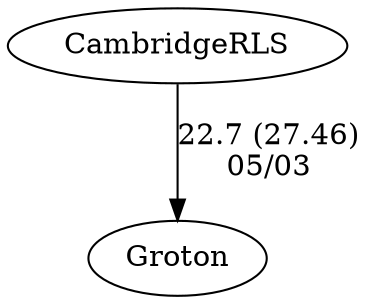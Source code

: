 digraph girls5foursGroton {CambridgeRLS [URL="girls5foursGrotonCambridgeRLS.html"];Groton [URL="girls5foursGrotonGroton.html"];CambridgeRLS -> Groton[label="22.7 (27.46)
05/03", weight="78", tooltip="NEIRA Boys & Girls Fours,CRLS at Groton			
Distance: 1240 m Conditions: A tail wind was significant in the first races, by the time o the first boats, n0 wind at all. Very little current; the river is very low.We finished the last race just before thunder and lightning began. Minimal rain. Comments: Racing order:
G5, B5, G4, B4, G2, B2, G3, B3, G1, B1
Good competition. Good fun.
None", URL="https://www.row2k.com/results/resultspage.cfm?UID=FF45AC48CF863069B998EA93AF28A674&cat=5", random="random"]}